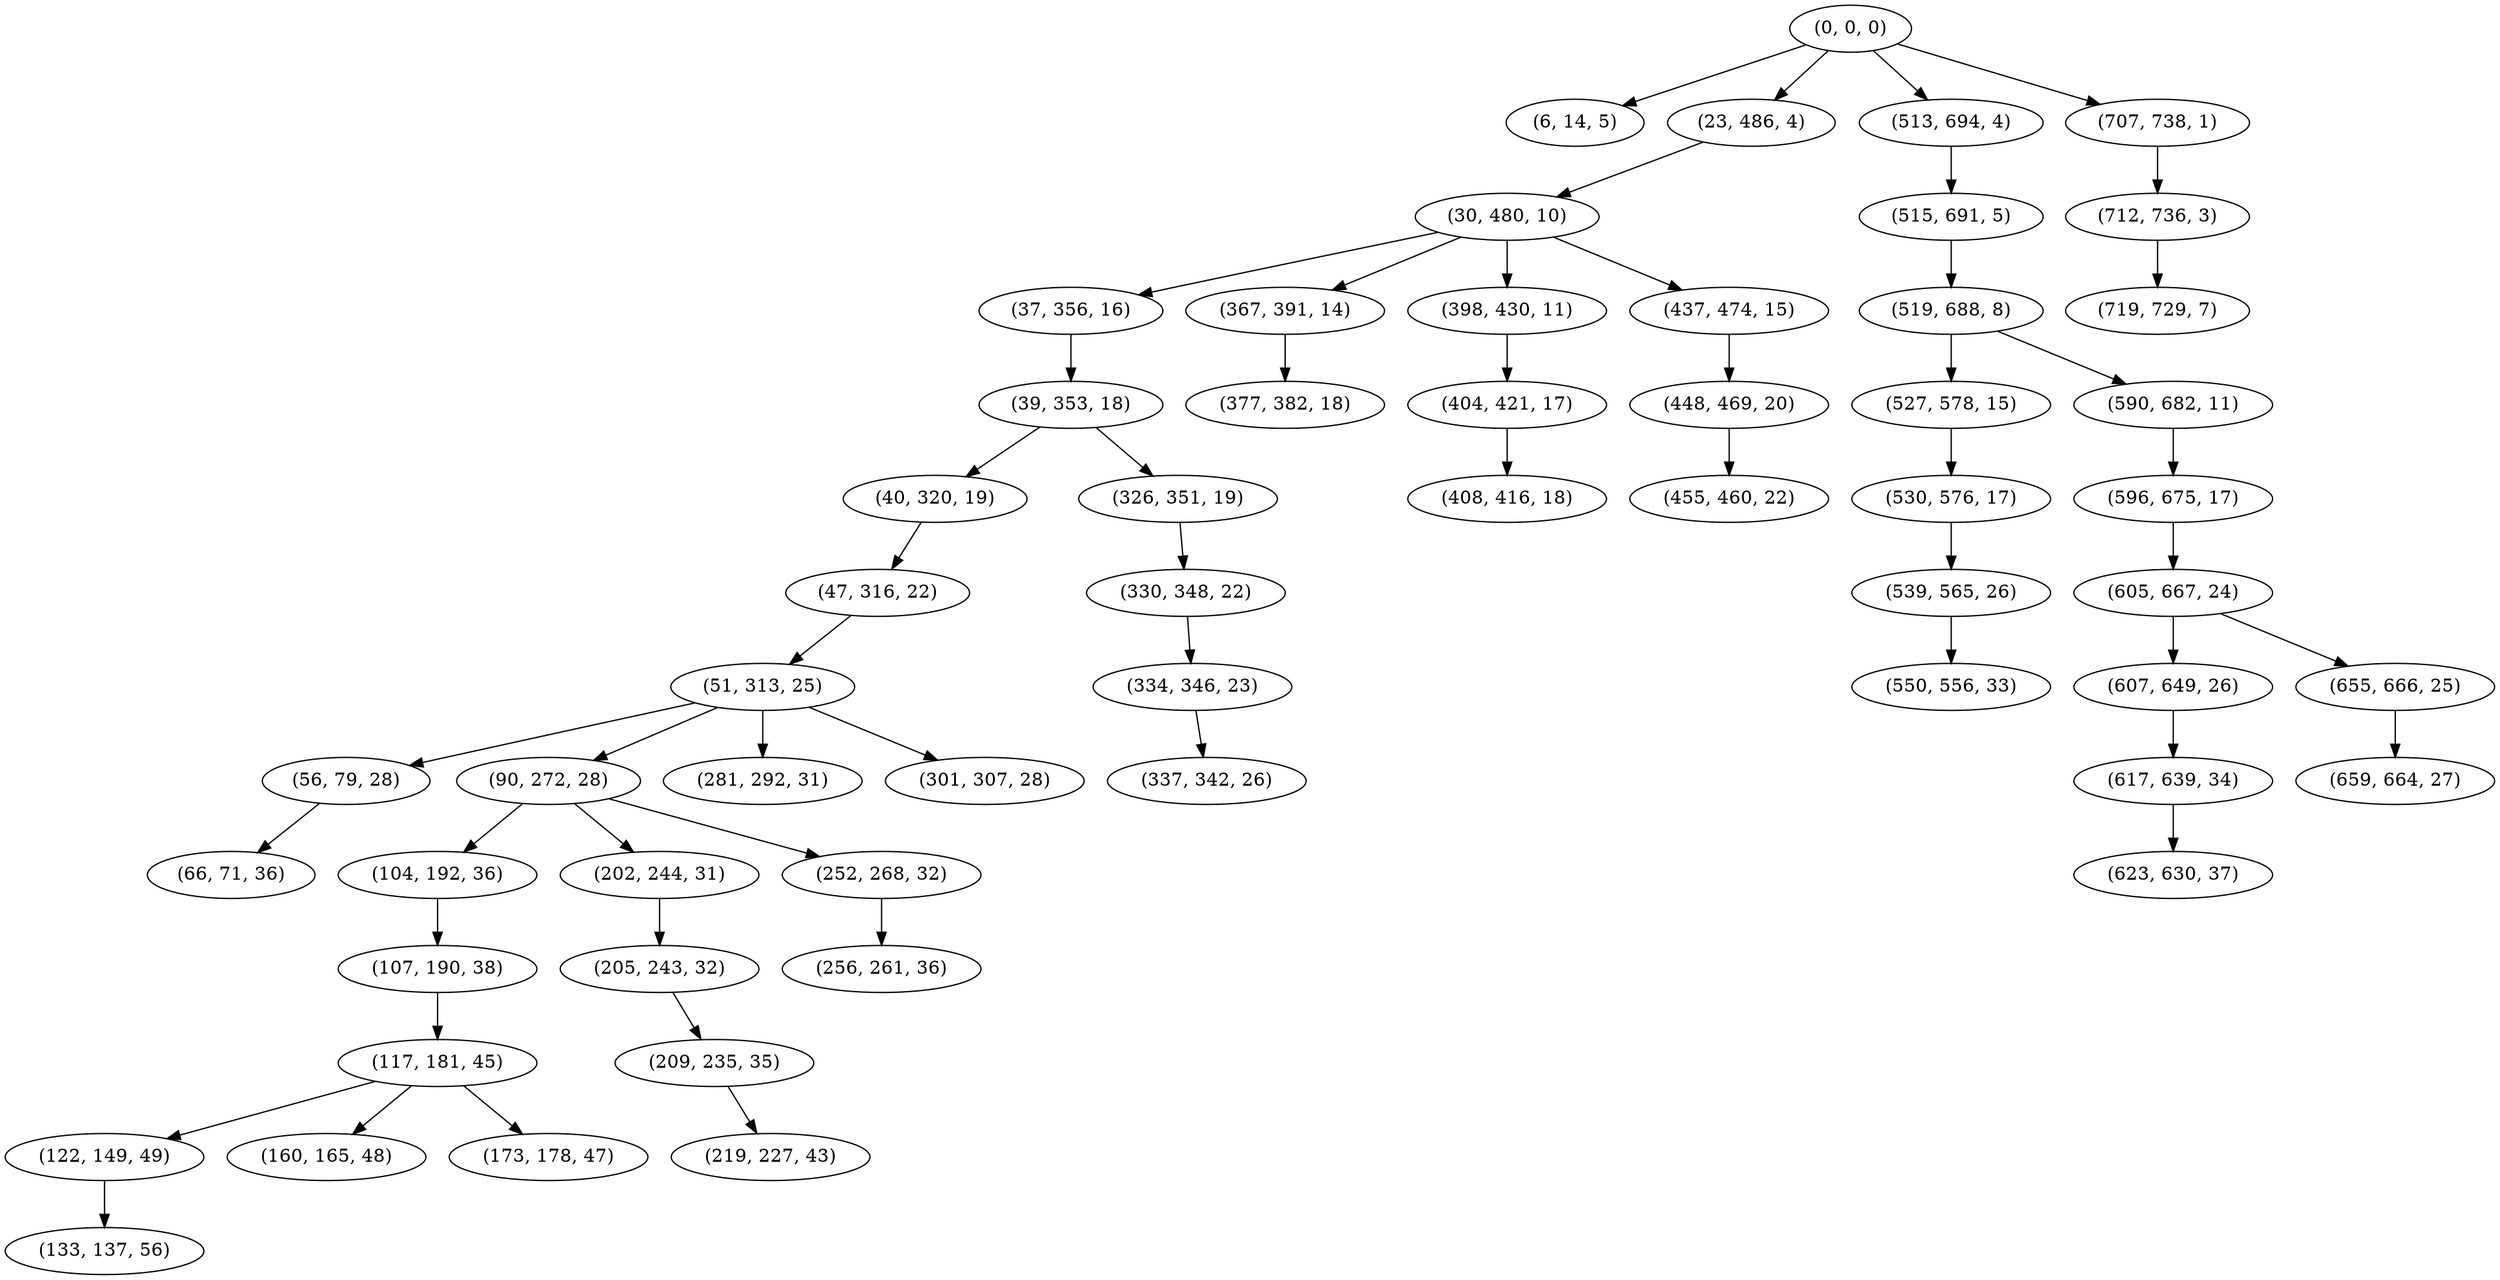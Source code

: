 digraph tree {
    "(0, 0, 0)";
    "(6, 14, 5)";
    "(23, 486, 4)";
    "(30, 480, 10)";
    "(37, 356, 16)";
    "(39, 353, 18)";
    "(40, 320, 19)";
    "(47, 316, 22)";
    "(51, 313, 25)";
    "(56, 79, 28)";
    "(66, 71, 36)";
    "(90, 272, 28)";
    "(104, 192, 36)";
    "(107, 190, 38)";
    "(117, 181, 45)";
    "(122, 149, 49)";
    "(133, 137, 56)";
    "(160, 165, 48)";
    "(173, 178, 47)";
    "(202, 244, 31)";
    "(205, 243, 32)";
    "(209, 235, 35)";
    "(219, 227, 43)";
    "(252, 268, 32)";
    "(256, 261, 36)";
    "(281, 292, 31)";
    "(301, 307, 28)";
    "(326, 351, 19)";
    "(330, 348, 22)";
    "(334, 346, 23)";
    "(337, 342, 26)";
    "(367, 391, 14)";
    "(377, 382, 18)";
    "(398, 430, 11)";
    "(404, 421, 17)";
    "(408, 416, 18)";
    "(437, 474, 15)";
    "(448, 469, 20)";
    "(455, 460, 22)";
    "(513, 694, 4)";
    "(515, 691, 5)";
    "(519, 688, 8)";
    "(527, 578, 15)";
    "(530, 576, 17)";
    "(539, 565, 26)";
    "(550, 556, 33)";
    "(590, 682, 11)";
    "(596, 675, 17)";
    "(605, 667, 24)";
    "(607, 649, 26)";
    "(617, 639, 34)";
    "(623, 630, 37)";
    "(655, 666, 25)";
    "(659, 664, 27)";
    "(707, 738, 1)";
    "(712, 736, 3)";
    "(719, 729, 7)";
    "(0, 0, 0)" -> "(6, 14, 5)";
    "(0, 0, 0)" -> "(23, 486, 4)";
    "(0, 0, 0)" -> "(513, 694, 4)";
    "(0, 0, 0)" -> "(707, 738, 1)";
    "(23, 486, 4)" -> "(30, 480, 10)";
    "(30, 480, 10)" -> "(37, 356, 16)";
    "(30, 480, 10)" -> "(367, 391, 14)";
    "(30, 480, 10)" -> "(398, 430, 11)";
    "(30, 480, 10)" -> "(437, 474, 15)";
    "(37, 356, 16)" -> "(39, 353, 18)";
    "(39, 353, 18)" -> "(40, 320, 19)";
    "(39, 353, 18)" -> "(326, 351, 19)";
    "(40, 320, 19)" -> "(47, 316, 22)";
    "(47, 316, 22)" -> "(51, 313, 25)";
    "(51, 313, 25)" -> "(56, 79, 28)";
    "(51, 313, 25)" -> "(90, 272, 28)";
    "(51, 313, 25)" -> "(281, 292, 31)";
    "(51, 313, 25)" -> "(301, 307, 28)";
    "(56, 79, 28)" -> "(66, 71, 36)";
    "(90, 272, 28)" -> "(104, 192, 36)";
    "(90, 272, 28)" -> "(202, 244, 31)";
    "(90, 272, 28)" -> "(252, 268, 32)";
    "(104, 192, 36)" -> "(107, 190, 38)";
    "(107, 190, 38)" -> "(117, 181, 45)";
    "(117, 181, 45)" -> "(122, 149, 49)";
    "(117, 181, 45)" -> "(160, 165, 48)";
    "(117, 181, 45)" -> "(173, 178, 47)";
    "(122, 149, 49)" -> "(133, 137, 56)";
    "(202, 244, 31)" -> "(205, 243, 32)";
    "(205, 243, 32)" -> "(209, 235, 35)";
    "(209, 235, 35)" -> "(219, 227, 43)";
    "(252, 268, 32)" -> "(256, 261, 36)";
    "(326, 351, 19)" -> "(330, 348, 22)";
    "(330, 348, 22)" -> "(334, 346, 23)";
    "(334, 346, 23)" -> "(337, 342, 26)";
    "(367, 391, 14)" -> "(377, 382, 18)";
    "(398, 430, 11)" -> "(404, 421, 17)";
    "(404, 421, 17)" -> "(408, 416, 18)";
    "(437, 474, 15)" -> "(448, 469, 20)";
    "(448, 469, 20)" -> "(455, 460, 22)";
    "(513, 694, 4)" -> "(515, 691, 5)";
    "(515, 691, 5)" -> "(519, 688, 8)";
    "(519, 688, 8)" -> "(527, 578, 15)";
    "(519, 688, 8)" -> "(590, 682, 11)";
    "(527, 578, 15)" -> "(530, 576, 17)";
    "(530, 576, 17)" -> "(539, 565, 26)";
    "(539, 565, 26)" -> "(550, 556, 33)";
    "(590, 682, 11)" -> "(596, 675, 17)";
    "(596, 675, 17)" -> "(605, 667, 24)";
    "(605, 667, 24)" -> "(607, 649, 26)";
    "(605, 667, 24)" -> "(655, 666, 25)";
    "(607, 649, 26)" -> "(617, 639, 34)";
    "(617, 639, 34)" -> "(623, 630, 37)";
    "(655, 666, 25)" -> "(659, 664, 27)";
    "(707, 738, 1)" -> "(712, 736, 3)";
    "(712, 736, 3)" -> "(719, 729, 7)";
}
